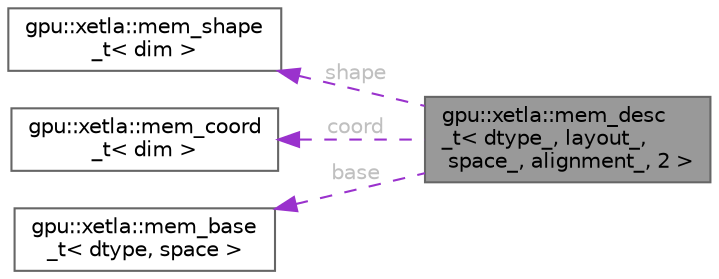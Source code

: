 digraph "gpu::xetla::mem_desc_t&lt; dtype_, layout_, space_, alignment_, 2 &gt;"
{
 // LATEX_PDF_SIZE
  bgcolor="transparent";
  edge [fontname=Helvetica,fontsize=10,labelfontname=Helvetica,labelfontsize=10];
  node [fontname=Helvetica,fontsize=10,shape=box,height=0.2,width=0.4];
  rankdir="LR";
  Node1 [id="Node000001",label="gpu::xetla::mem_desc\l_t\< dtype_, layout_,\l space_, alignment_, 2 \>",height=0.2,width=0.4,color="gray40", fillcolor="grey60", style="filled", fontcolor="black",tooltip=" "];
  Node2 -> Node1 [id="edge1_Node000001_Node000002",dir="back",color="darkorchid3",style="dashed",tooltip=" ",label=" shape",fontcolor="grey" ];
  Node2 [id="Node000002",label="gpu::xetla::mem_shape\l_t\< dim \>",height=0.2,width=0.4,color="gray40", fillcolor="white", style="filled",URL="$structgpu_1_1xetla_1_1mem__shape__t.html",tooltip=" "];
  Node3 -> Node1 [id="edge2_Node000001_Node000003",dir="back",color="darkorchid3",style="dashed",tooltip=" ",label=" coord",fontcolor="grey" ];
  Node3 [id="Node000003",label="gpu::xetla::mem_coord\l_t\< dim \>",height=0.2,width=0.4,color="gray40", fillcolor="white", style="filled",URL="$structgpu_1_1xetla_1_1mem__coord__t.html",tooltip=" "];
  Node4 -> Node1 [id="edge3_Node000001_Node000004",dir="back",color="darkorchid3",style="dashed",tooltip=" ",label=" base",fontcolor="grey" ];
  Node4 [id="Node000004",label="gpu::xetla::mem_base\l_t\< dtype, space \>",height=0.2,width=0.4,color="gray40", fillcolor="white", style="filled",URL="$structgpu_1_1xetla_1_1mem__base__t.html",tooltip=" "];
}
